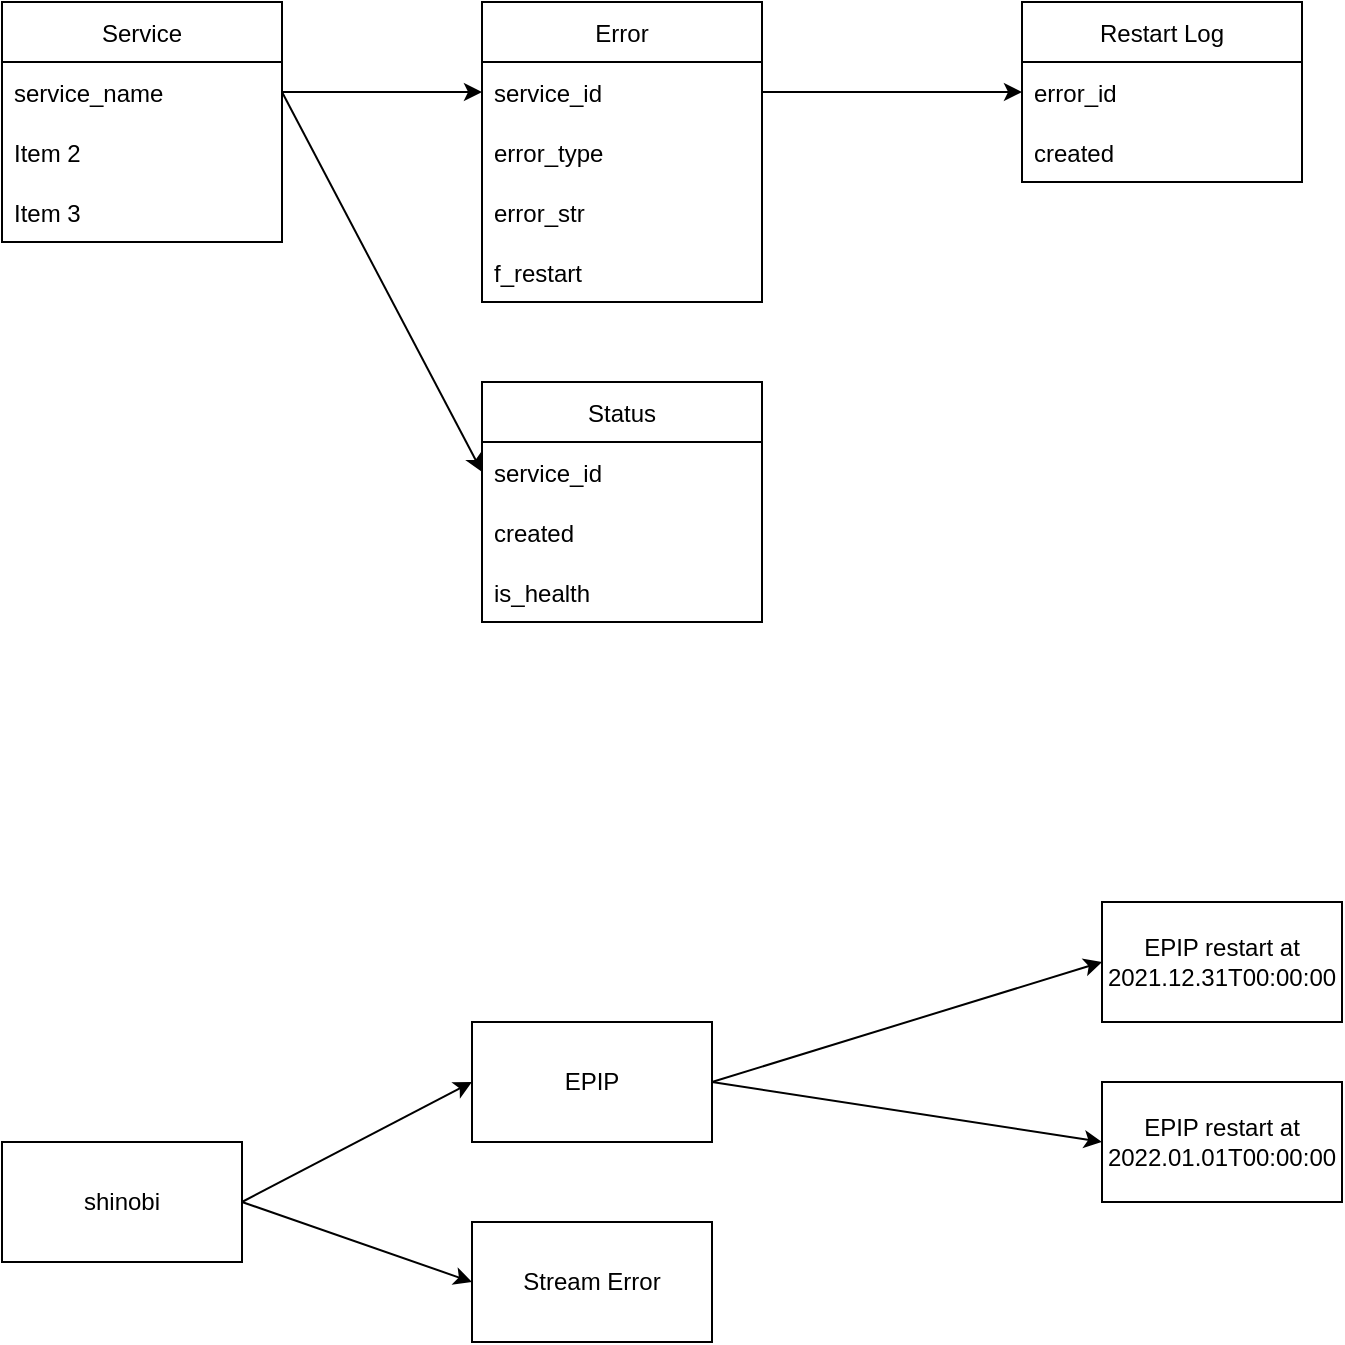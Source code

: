 <mxfile version="16.0.3" type="github">
  <diagram id="6yHDqwAb9obNFmClY6AM" name="Page-1">
    <mxGraphModel dx="1380" dy="744" grid="1" gridSize="10" guides="1" tooltips="1" connect="1" arrows="1" fold="1" page="1" pageScale="1" pageWidth="850" pageHeight="1100" math="0" shadow="0">
      <root>
        <mxCell id="0" />
        <mxCell id="1" parent="0" />
        <mxCell id="ZNYyr9lsTgaaaZe_-EsW-1" value="Service" style="swimlane;fontStyle=0;childLayout=stackLayout;horizontal=1;startSize=30;horizontalStack=0;resizeParent=1;resizeParentMax=0;resizeLast=0;collapsible=1;marginBottom=0;" vertex="1" parent="1">
          <mxGeometry x="200" y="280" width="140" height="120" as="geometry" />
        </mxCell>
        <mxCell id="ZNYyr9lsTgaaaZe_-EsW-2" value="service_name" style="text;strokeColor=none;fillColor=none;align=left;verticalAlign=middle;spacingLeft=4;spacingRight=4;overflow=hidden;points=[[0,0.5],[1,0.5]];portConstraint=eastwest;rotatable=0;" vertex="1" parent="ZNYyr9lsTgaaaZe_-EsW-1">
          <mxGeometry y="30" width="140" height="30" as="geometry" />
        </mxCell>
        <mxCell id="ZNYyr9lsTgaaaZe_-EsW-3" value="Item 2" style="text;strokeColor=none;fillColor=none;align=left;verticalAlign=middle;spacingLeft=4;spacingRight=4;overflow=hidden;points=[[0,0.5],[1,0.5]];portConstraint=eastwest;rotatable=0;" vertex="1" parent="ZNYyr9lsTgaaaZe_-EsW-1">
          <mxGeometry y="60" width="140" height="30" as="geometry" />
        </mxCell>
        <mxCell id="ZNYyr9lsTgaaaZe_-EsW-4" value="Item 3" style="text;strokeColor=none;fillColor=none;align=left;verticalAlign=middle;spacingLeft=4;spacingRight=4;overflow=hidden;points=[[0,0.5],[1,0.5]];portConstraint=eastwest;rotatable=0;" vertex="1" parent="ZNYyr9lsTgaaaZe_-EsW-1">
          <mxGeometry y="90" width="140" height="30" as="geometry" />
        </mxCell>
        <mxCell id="ZNYyr9lsTgaaaZe_-EsW-5" value="Error" style="swimlane;fontStyle=0;childLayout=stackLayout;horizontal=1;startSize=30;horizontalStack=0;resizeParent=1;resizeParentMax=0;resizeLast=0;collapsible=1;marginBottom=0;" vertex="1" parent="1">
          <mxGeometry x="440" y="280" width="140" height="150" as="geometry" />
        </mxCell>
        <mxCell id="ZNYyr9lsTgaaaZe_-EsW-6" value="service_id" style="text;strokeColor=none;fillColor=none;align=left;verticalAlign=middle;spacingLeft=4;spacingRight=4;overflow=hidden;points=[[0,0.5],[1,0.5]];portConstraint=eastwest;rotatable=0;" vertex="1" parent="ZNYyr9lsTgaaaZe_-EsW-5">
          <mxGeometry y="30" width="140" height="30" as="geometry" />
        </mxCell>
        <mxCell id="ZNYyr9lsTgaaaZe_-EsW-8" value="error_type" style="text;strokeColor=none;fillColor=none;align=left;verticalAlign=middle;spacingLeft=4;spacingRight=4;overflow=hidden;points=[[0,0.5],[1,0.5]];portConstraint=eastwest;rotatable=0;" vertex="1" parent="ZNYyr9lsTgaaaZe_-EsW-5">
          <mxGeometry y="60" width="140" height="30" as="geometry" />
        </mxCell>
        <mxCell id="ZNYyr9lsTgaaaZe_-EsW-15" value="error_str" style="text;strokeColor=none;fillColor=none;align=left;verticalAlign=middle;spacingLeft=4;spacingRight=4;overflow=hidden;points=[[0,0.5],[1,0.5]];portConstraint=eastwest;rotatable=0;" vertex="1" parent="ZNYyr9lsTgaaaZe_-EsW-5">
          <mxGeometry y="90" width="140" height="30" as="geometry" />
        </mxCell>
        <mxCell id="ZNYyr9lsTgaaaZe_-EsW-21" value="f_restart" style="text;strokeColor=none;fillColor=none;align=left;verticalAlign=middle;spacingLeft=4;spacingRight=4;overflow=hidden;points=[[0,0.5],[1,0.5]];portConstraint=eastwest;rotatable=0;" vertex="1" parent="ZNYyr9lsTgaaaZe_-EsW-5">
          <mxGeometry y="120" width="140" height="30" as="geometry" />
        </mxCell>
        <mxCell id="ZNYyr9lsTgaaaZe_-EsW-9" value="Restart Log" style="swimlane;fontStyle=0;childLayout=stackLayout;horizontal=1;startSize=30;horizontalStack=0;resizeParent=1;resizeParentMax=0;resizeLast=0;collapsible=1;marginBottom=0;" vertex="1" parent="1">
          <mxGeometry x="710" y="280" width="140" height="90" as="geometry" />
        </mxCell>
        <mxCell id="ZNYyr9lsTgaaaZe_-EsW-10" value="error_id" style="text;strokeColor=none;fillColor=none;align=left;verticalAlign=middle;spacingLeft=4;spacingRight=4;overflow=hidden;points=[[0,0.5],[1,0.5]];portConstraint=eastwest;rotatable=0;" vertex="1" parent="ZNYyr9lsTgaaaZe_-EsW-9">
          <mxGeometry y="30" width="140" height="30" as="geometry" />
        </mxCell>
        <mxCell id="ZNYyr9lsTgaaaZe_-EsW-11" value="created" style="text;strokeColor=none;fillColor=none;align=left;verticalAlign=middle;spacingLeft=4;spacingRight=4;overflow=hidden;points=[[0,0.5],[1,0.5]];portConstraint=eastwest;rotatable=0;" vertex="1" parent="ZNYyr9lsTgaaaZe_-EsW-9">
          <mxGeometry y="60" width="140" height="30" as="geometry" />
        </mxCell>
        <mxCell id="ZNYyr9lsTgaaaZe_-EsW-13" value="" style="endArrow=classic;html=1;rounded=0;exitX=1;exitY=0.5;exitDx=0;exitDy=0;entryX=0;entryY=0.5;entryDx=0;entryDy=0;" edge="1" parent="1" source="ZNYyr9lsTgaaaZe_-EsW-2" target="ZNYyr9lsTgaaaZe_-EsW-6">
          <mxGeometry width="50" height="50" relative="1" as="geometry">
            <mxPoint x="400" y="410" as="sourcePoint" />
            <mxPoint x="450" y="360" as="targetPoint" />
          </mxGeometry>
        </mxCell>
        <mxCell id="ZNYyr9lsTgaaaZe_-EsW-14" value="" style="endArrow=classic;html=1;rounded=0;exitX=1;exitY=0.5;exitDx=0;exitDy=0;entryX=0;entryY=0.5;entryDx=0;entryDy=0;" edge="1" parent="1" source="ZNYyr9lsTgaaaZe_-EsW-6" target="ZNYyr9lsTgaaaZe_-EsW-10">
          <mxGeometry width="50" height="50" relative="1" as="geometry">
            <mxPoint x="400" y="410" as="sourcePoint" />
            <mxPoint x="450" y="360" as="targetPoint" />
          </mxGeometry>
        </mxCell>
        <mxCell id="ZNYyr9lsTgaaaZe_-EsW-16" value="shinobi" style="rounded=0;whiteSpace=wrap;html=1;" vertex="1" parent="1">
          <mxGeometry x="200" y="850" width="120" height="60" as="geometry" />
        </mxCell>
        <mxCell id="ZNYyr9lsTgaaaZe_-EsW-17" value="" style="endArrow=classic;html=1;rounded=0;exitX=1;exitY=0.5;exitDx=0;exitDy=0;entryX=0;entryY=0.5;entryDx=0;entryDy=0;" edge="1" parent="1" source="ZNYyr9lsTgaaaZe_-EsW-16" target="ZNYyr9lsTgaaaZe_-EsW-18">
          <mxGeometry width="50" height="50" relative="1" as="geometry">
            <mxPoint x="410" y="630" as="sourcePoint" />
            <mxPoint x="420" y="830" as="targetPoint" />
          </mxGeometry>
        </mxCell>
        <mxCell id="ZNYyr9lsTgaaaZe_-EsW-18" value="EPIP" style="rounded=0;whiteSpace=wrap;html=1;" vertex="1" parent="1">
          <mxGeometry x="435" y="790" width="120" height="60" as="geometry" />
        </mxCell>
        <mxCell id="ZNYyr9lsTgaaaZe_-EsW-19" value="" style="endArrow=classic;html=1;rounded=0;exitX=1;exitY=0.5;exitDx=0;exitDy=0;entryX=0;entryY=0.5;entryDx=0;entryDy=0;" edge="1" parent="1" source="ZNYyr9lsTgaaaZe_-EsW-16" target="ZNYyr9lsTgaaaZe_-EsW-20">
          <mxGeometry width="50" height="50" relative="1" as="geometry">
            <mxPoint x="410" y="710" as="sourcePoint" />
            <mxPoint x="430" y="910" as="targetPoint" />
          </mxGeometry>
        </mxCell>
        <mxCell id="ZNYyr9lsTgaaaZe_-EsW-20" value="Stream Error" style="rounded=0;whiteSpace=wrap;html=1;" vertex="1" parent="1">
          <mxGeometry x="435" y="890" width="120" height="60" as="geometry" />
        </mxCell>
        <mxCell id="ZNYyr9lsTgaaaZe_-EsW-22" value="" style="endArrow=classic;html=1;rounded=0;exitX=1;exitY=0.5;exitDx=0;exitDy=0;entryX=0;entryY=0.5;entryDx=0;entryDy=0;" edge="1" parent="1" source="ZNYyr9lsTgaaaZe_-EsW-18" target="ZNYyr9lsTgaaaZe_-EsW-23">
          <mxGeometry width="50" height="50" relative="1" as="geometry">
            <mxPoint x="410" y="710" as="sourcePoint" />
            <mxPoint x="710" y="820" as="targetPoint" />
          </mxGeometry>
        </mxCell>
        <mxCell id="ZNYyr9lsTgaaaZe_-EsW-23" value="EPIP restart at 2021.12.31T00:00:00" style="rounded=0;whiteSpace=wrap;html=1;" vertex="1" parent="1">
          <mxGeometry x="750" y="730" width="120" height="60" as="geometry" />
        </mxCell>
        <mxCell id="ZNYyr9lsTgaaaZe_-EsW-24" value="EPIP restart at 2022.01.01T00:00:00" style="rounded=0;whiteSpace=wrap;html=1;" vertex="1" parent="1">
          <mxGeometry x="750" y="820" width="120" height="60" as="geometry" />
        </mxCell>
        <mxCell id="ZNYyr9lsTgaaaZe_-EsW-25" value="" style="endArrow=classic;html=1;rounded=0;exitX=1;exitY=0.5;exitDx=0;exitDy=0;entryX=0;entryY=0.5;entryDx=0;entryDy=0;" edge="1" parent="1" source="ZNYyr9lsTgaaaZe_-EsW-18" target="ZNYyr9lsTgaaaZe_-EsW-24">
          <mxGeometry width="50" height="50" relative="1" as="geometry">
            <mxPoint x="410" y="700" as="sourcePoint" />
            <mxPoint x="460" y="650" as="targetPoint" />
          </mxGeometry>
        </mxCell>
        <mxCell id="ZNYyr9lsTgaaaZe_-EsW-27" value="Status" style="swimlane;fontStyle=0;childLayout=stackLayout;horizontal=1;startSize=30;horizontalStack=0;resizeParent=1;resizeParentMax=0;resizeLast=0;collapsible=1;marginBottom=0;" vertex="1" parent="1">
          <mxGeometry x="440" y="470" width="140" height="120" as="geometry" />
        </mxCell>
        <mxCell id="ZNYyr9lsTgaaaZe_-EsW-28" value="service_id" style="text;strokeColor=none;fillColor=none;align=left;verticalAlign=middle;spacingLeft=4;spacingRight=4;overflow=hidden;points=[[0,0.5],[1,0.5]];portConstraint=eastwest;rotatable=0;" vertex="1" parent="ZNYyr9lsTgaaaZe_-EsW-27">
          <mxGeometry y="30" width="140" height="30" as="geometry" />
        </mxCell>
        <mxCell id="ZNYyr9lsTgaaaZe_-EsW-29" value="created" style="text;strokeColor=none;fillColor=none;align=left;verticalAlign=middle;spacingLeft=4;spacingRight=4;overflow=hidden;points=[[0,0.5],[1,0.5]];portConstraint=eastwest;rotatable=0;" vertex="1" parent="ZNYyr9lsTgaaaZe_-EsW-27">
          <mxGeometry y="60" width="140" height="30" as="geometry" />
        </mxCell>
        <mxCell id="ZNYyr9lsTgaaaZe_-EsW-32" value="is_health" style="text;strokeColor=none;fillColor=none;align=left;verticalAlign=middle;spacingLeft=4;spacingRight=4;overflow=hidden;points=[[0,0.5],[1,0.5]];portConstraint=eastwest;rotatable=0;" vertex="1" parent="ZNYyr9lsTgaaaZe_-EsW-27">
          <mxGeometry y="90" width="140" height="30" as="geometry" />
        </mxCell>
        <mxCell id="ZNYyr9lsTgaaaZe_-EsW-31" value="" style="endArrow=classic;html=1;rounded=0;exitX=1;exitY=0.5;exitDx=0;exitDy=0;entryX=0;entryY=0.5;entryDx=0;entryDy=0;" edge="1" parent="1" source="ZNYyr9lsTgaaaZe_-EsW-2" target="ZNYyr9lsTgaaaZe_-EsW-28">
          <mxGeometry width="50" height="50" relative="1" as="geometry">
            <mxPoint x="400" y="570" as="sourcePoint" />
            <mxPoint x="450" y="520" as="targetPoint" />
          </mxGeometry>
        </mxCell>
      </root>
    </mxGraphModel>
  </diagram>
</mxfile>
